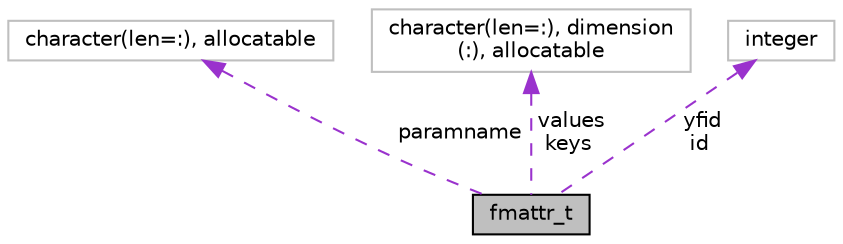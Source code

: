 digraph "fmattr_t"
{
 // INTERACTIVE_SVG=YES
 // LATEX_PDF_SIZE
  edge [fontname="Helvetica",fontsize="10",labelfontname="Helvetica",labelfontsize="10"];
  node [fontname="Helvetica",fontsize="10",shape=record];
  Node1 [label="fmattr_t",height=0.2,width=0.4,color="black", fillcolor="grey75", style="filled", fontcolor="black",tooltip="This type represents the subparameters for a given variable parameter. This type contains the name of..."];
  Node2 -> Node1 [dir="back",color="darkorchid3",fontsize="10",style="dashed",label=" paramname" ,fontname="Helvetica"];
  Node2 [label="character(len=:), allocatable",height=0.2,width=0.4,color="grey75", fillcolor="white", style="filled",tooltip=" "];
  Node3 -> Node1 [dir="back",color="darkorchid3",fontsize="10",style="dashed",label=" values\nkeys" ,fontname="Helvetica"];
  Node3 [label="character(len=:), dimension\l(:), allocatable",height=0.2,width=0.4,color="grey75", fillcolor="white", style="filled",tooltip=" "];
  Node4 -> Node1 [dir="back",color="darkorchid3",fontsize="10",style="dashed",label=" yfid\nid" ,fontname="Helvetica"];
  Node4 [label="integer",height=0.2,width=0.4,color="grey75", fillcolor="white", style="filled",tooltip=" "];
}
